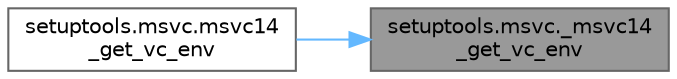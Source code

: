 digraph "setuptools.msvc._msvc14_get_vc_env"
{
 // LATEX_PDF_SIZE
  bgcolor="transparent";
  edge [fontname=Helvetica,fontsize=10,labelfontname=Helvetica,labelfontsize=10];
  node [fontname=Helvetica,fontsize=10,shape=box,height=0.2,width=0.4];
  rankdir="RL";
  Node1 [id="Node000001",label="setuptools.msvc._msvc14\l_get_vc_env",height=0.2,width=0.4,color="gray40", fillcolor="grey60", style="filled", fontcolor="black",tooltip=" "];
  Node1 -> Node2 [id="edge1_Node000001_Node000002",dir="back",color="steelblue1",style="solid",tooltip=" "];
  Node2 [id="Node000002",label="setuptools.msvc.msvc14\l_get_vc_env",height=0.2,width=0.4,color="grey40", fillcolor="white", style="filled",URL="$namespacesetuptools_1_1msvc.html#aa31086ceb4cd37ce2f31538985038347",tooltip=" "];
}
